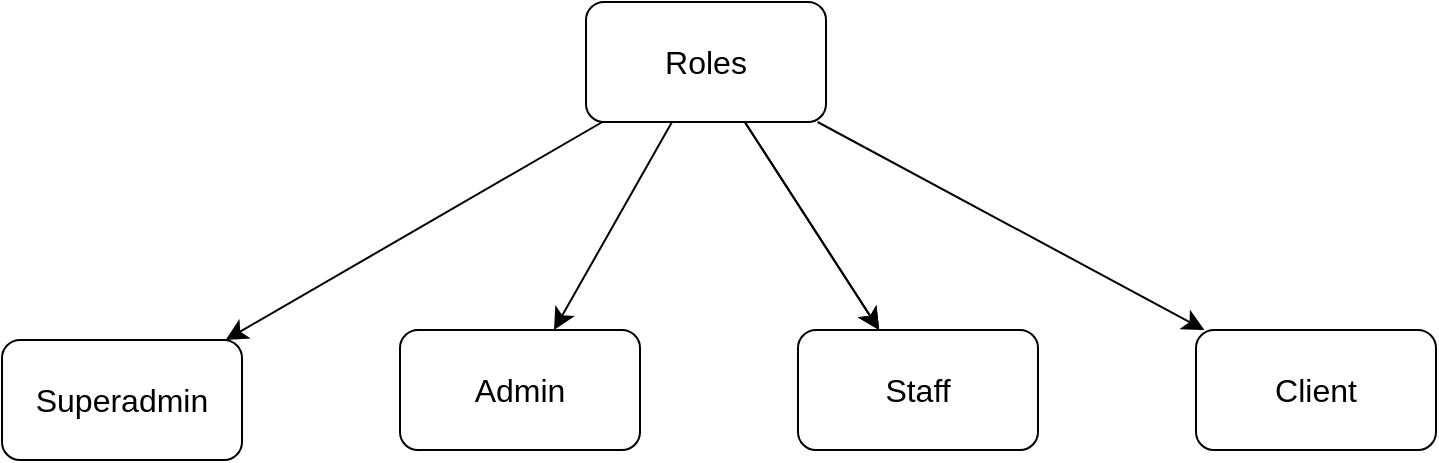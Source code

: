 <mxfile version="22.1.3" type="github">
  <diagram name="Page-1" id="xPQSgJdQ-0BIrzosDiCn">
    <mxGraphModel dx="1900" dy="1036" grid="0" gridSize="10" guides="1" tooltips="1" connect="1" arrows="1" fold="1" page="0" pageScale="1" pageWidth="850" pageHeight="1100" math="0" shadow="0">
      <root>
        <mxCell id="0" />
        <mxCell id="1" parent="0" />
        <mxCell id="jIVD_tidQnZHqENUoHdZ-3" value="" style="edgeStyle=none;curved=1;rounded=0;orthogonalLoop=1;jettySize=auto;html=1;fontSize=12;startSize=8;endSize=8;" edge="1" parent="1" source="jIVD_tidQnZHqENUoHdZ-1" target="jIVD_tidQnZHqENUoHdZ-2">
          <mxGeometry relative="1" as="geometry" />
        </mxCell>
        <mxCell id="jIVD_tidQnZHqENUoHdZ-5" value="" style="edgeStyle=none;curved=1;rounded=0;orthogonalLoop=1;jettySize=auto;html=1;fontSize=12;startSize=8;endSize=8;" edge="1" parent="1" source="jIVD_tidQnZHqENUoHdZ-1" target="jIVD_tidQnZHqENUoHdZ-4">
          <mxGeometry relative="1" as="geometry" />
        </mxCell>
        <mxCell id="jIVD_tidQnZHqENUoHdZ-6" value="" style="edgeStyle=none;curved=1;rounded=0;orthogonalLoop=1;jettySize=auto;html=1;fontSize=12;startSize=8;endSize=8;" edge="1" parent="1" source="jIVD_tidQnZHqENUoHdZ-1" target="jIVD_tidQnZHqENUoHdZ-4">
          <mxGeometry relative="1" as="geometry" />
        </mxCell>
        <mxCell id="jIVD_tidQnZHqENUoHdZ-8" value="" style="edgeStyle=none;curved=1;rounded=0;orthogonalLoop=1;jettySize=auto;html=1;fontSize=12;startSize=8;endSize=8;" edge="1" parent="1" source="jIVD_tidQnZHqENUoHdZ-1" target="jIVD_tidQnZHqENUoHdZ-7">
          <mxGeometry relative="1" as="geometry" />
        </mxCell>
        <mxCell id="jIVD_tidQnZHqENUoHdZ-10" value="" style="edgeStyle=none;curved=1;rounded=0;orthogonalLoop=1;jettySize=auto;html=1;fontSize=12;startSize=8;endSize=8;" edge="1" parent="1" source="jIVD_tidQnZHqENUoHdZ-1" target="jIVD_tidQnZHqENUoHdZ-9">
          <mxGeometry relative="1" as="geometry" />
        </mxCell>
        <mxCell id="jIVD_tidQnZHqENUoHdZ-1" value="Roles" style="rounded=1;whiteSpace=wrap;html=1;fontSize=16;" vertex="1" parent="1">
          <mxGeometry x="-418" y="-182" width="120" height="60" as="geometry" />
        </mxCell>
        <mxCell id="jIVD_tidQnZHqENUoHdZ-2" value="Superadmin" style="rounded=1;whiteSpace=wrap;html=1;fontSize=16;" vertex="1" parent="1">
          <mxGeometry x="-710" y="-13" width="120" height="60" as="geometry" />
        </mxCell>
        <mxCell id="jIVD_tidQnZHqENUoHdZ-4" value="Staff" style="rounded=1;whiteSpace=wrap;html=1;fontSize=16;" vertex="1" parent="1">
          <mxGeometry x="-312" y="-18" width="120" height="60" as="geometry" />
        </mxCell>
        <mxCell id="jIVD_tidQnZHqENUoHdZ-7" value="Admin" style="rounded=1;whiteSpace=wrap;html=1;fontSize=16;" vertex="1" parent="1">
          <mxGeometry x="-511" y="-18" width="120" height="60" as="geometry" />
        </mxCell>
        <mxCell id="jIVD_tidQnZHqENUoHdZ-9" value="Client" style="rounded=1;whiteSpace=wrap;html=1;fontSize=16;" vertex="1" parent="1">
          <mxGeometry x="-113" y="-18" width="120" height="60" as="geometry" />
        </mxCell>
      </root>
    </mxGraphModel>
  </diagram>
</mxfile>
